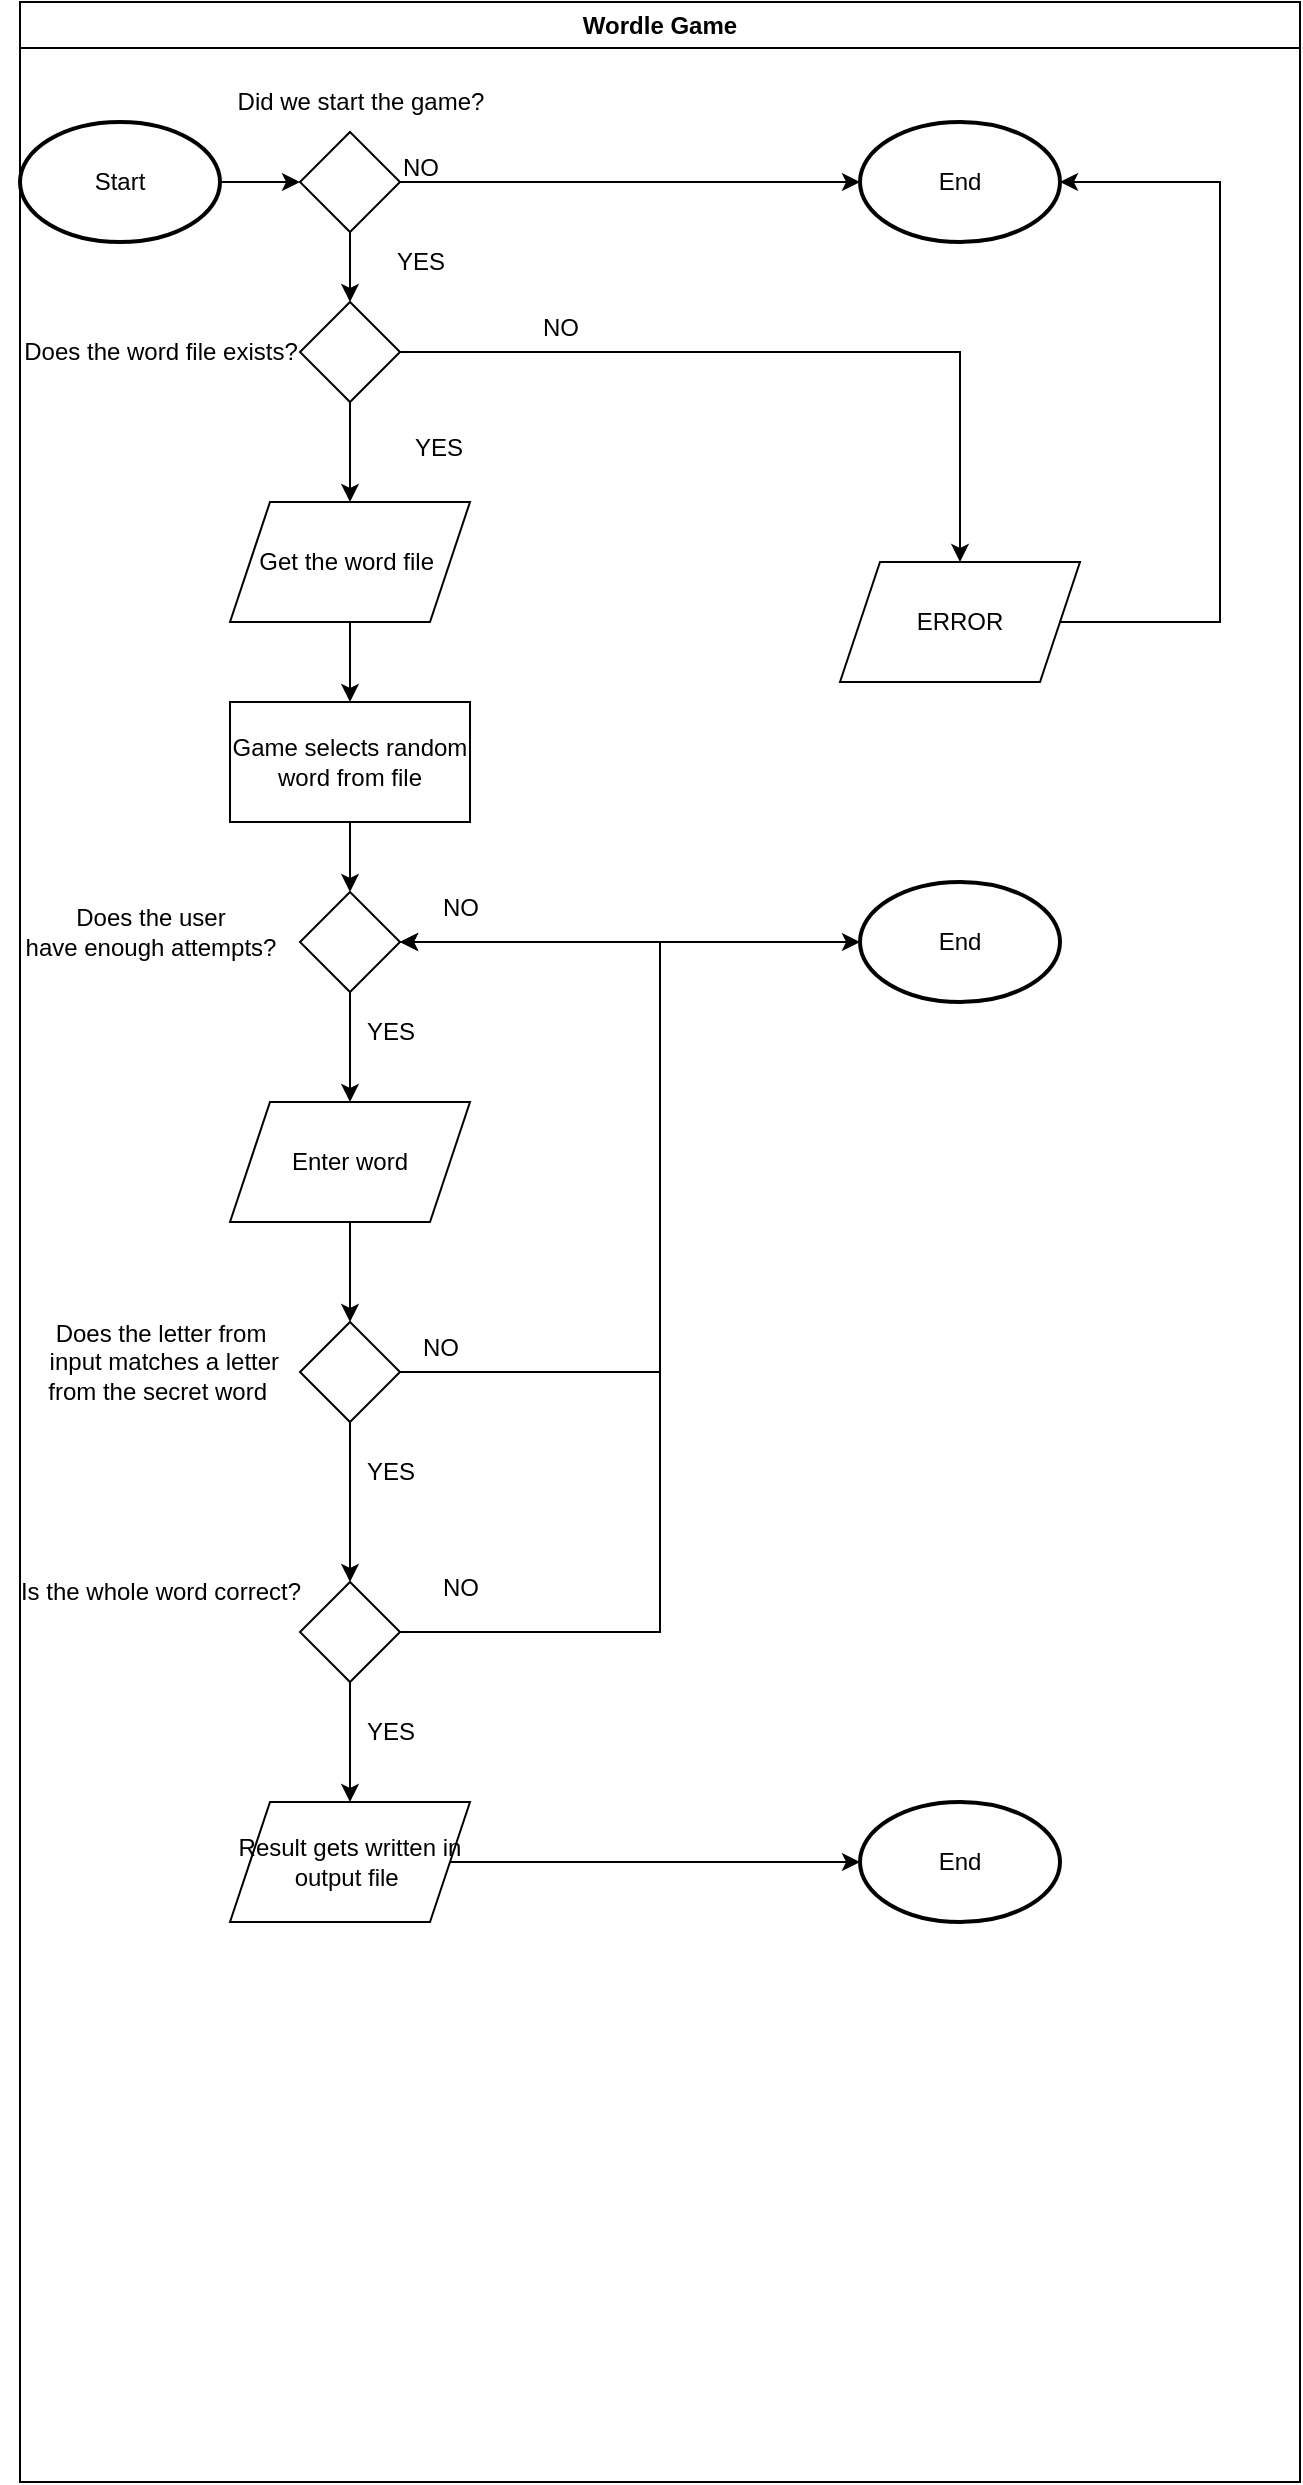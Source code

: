 <mxfile version="21.5.0" type="device">
  <diagram name="Seite-1" id="1A-EJZySvsrowMHgutVx">
    <mxGraphModel dx="1121" dy="1878" grid="1" gridSize="10" guides="1" tooltips="1" connect="1" arrows="1" fold="1" page="1" pageScale="1" pageWidth="827" pageHeight="1169" math="0" shadow="0">
      <root>
        <mxCell id="0" />
        <mxCell id="1" parent="0" />
        <mxCell id="D29m_pQ3IJg1fYKzYUhG-10" value="Wordle Game" style="swimlane;whiteSpace=wrap;html=1;" vertex="1" parent="1">
          <mxGeometry x="80" y="-320" width="640" height="1240" as="geometry" />
        </mxCell>
        <mxCell id="D29m_pQ3IJg1fYKzYUhG-17" value="" style="edgeStyle=orthogonalEdgeStyle;rounded=0;orthogonalLoop=1;jettySize=auto;html=1;" edge="1" parent="D29m_pQ3IJg1fYKzYUhG-10" source="D29m_pQ3IJg1fYKzYUhG-11" target="D29m_pQ3IJg1fYKzYUhG-15">
          <mxGeometry relative="1" as="geometry" />
        </mxCell>
        <mxCell id="D29m_pQ3IJg1fYKzYUhG-11" value="Start" style="strokeWidth=2;html=1;shape=mxgraph.flowchart.start_1;whiteSpace=wrap;" vertex="1" parent="D29m_pQ3IJg1fYKzYUhG-10">
          <mxGeometry y="60" width="100" height="60" as="geometry" />
        </mxCell>
        <mxCell id="D29m_pQ3IJg1fYKzYUhG-12" value="End" style="strokeWidth=2;html=1;shape=mxgraph.flowchart.start_1;whiteSpace=wrap;" vertex="1" parent="D29m_pQ3IJg1fYKzYUhG-10">
          <mxGeometry x="420" y="60" width="100" height="60" as="geometry" />
        </mxCell>
        <mxCell id="D29m_pQ3IJg1fYKzYUhG-16" value="" style="edgeStyle=orthogonalEdgeStyle;rounded=0;orthogonalLoop=1;jettySize=auto;html=1;" edge="1" parent="D29m_pQ3IJg1fYKzYUhG-10" source="D29m_pQ3IJg1fYKzYUhG-15" target="D29m_pQ3IJg1fYKzYUhG-12">
          <mxGeometry relative="1" as="geometry" />
        </mxCell>
        <mxCell id="D29m_pQ3IJg1fYKzYUhG-39" value="" style="edgeStyle=orthogonalEdgeStyle;rounded=0;orthogonalLoop=1;jettySize=auto;html=1;entryX=0.5;entryY=0;entryDx=0;entryDy=0;" edge="1" parent="D29m_pQ3IJg1fYKzYUhG-10" source="D29m_pQ3IJg1fYKzYUhG-15" target="D29m_pQ3IJg1fYKzYUhG-31">
          <mxGeometry relative="1" as="geometry" />
        </mxCell>
        <mxCell id="D29m_pQ3IJg1fYKzYUhG-15" value="" style="rhombus;whiteSpace=wrap;html=1;" vertex="1" parent="D29m_pQ3IJg1fYKzYUhG-10">
          <mxGeometry x="140" y="65" width="50" height="50" as="geometry" />
        </mxCell>
        <mxCell id="D29m_pQ3IJg1fYKzYUhG-18" value="Did we start the game?" style="text;html=1;align=center;verticalAlign=middle;resizable=0;points=[];autosize=1;strokeColor=none;fillColor=none;" vertex="1" parent="D29m_pQ3IJg1fYKzYUhG-10">
          <mxGeometry x="95" y="35" width="150" height="30" as="geometry" />
        </mxCell>
        <mxCell id="D29m_pQ3IJg1fYKzYUhG-41" value="" style="edgeStyle=orthogonalEdgeStyle;rounded=0;orthogonalLoop=1;jettySize=auto;html=1;" edge="1" parent="D29m_pQ3IJg1fYKzYUhG-10" source="D29m_pQ3IJg1fYKzYUhG-20" target="D29m_pQ3IJg1fYKzYUhG-23">
          <mxGeometry relative="1" as="geometry" />
        </mxCell>
        <mxCell id="D29m_pQ3IJg1fYKzYUhG-20" value="Get the word file&amp;nbsp;" style="shape=parallelogram;perimeter=parallelogramPerimeter;whiteSpace=wrap;html=1;fixedSize=1;" vertex="1" parent="D29m_pQ3IJg1fYKzYUhG-10">
          <mxGeometry x="105" y="250" width="120" height="60" as="geometry" />
        </mxCell>
        <mxCell id="D29m_pQ3IJg1fYKzYUhG-49" value="" style="edgeStyle=orthogonalEdgeStyle;rounded=0;orthogonalLoop=1;jettySize=auto;html=1;" edge="1" parent="D29m_pQ3IJg1fYKzYUhG-10" source="D29m_pQ3IJg1fYKzYUhG-23" target="D29m_pQ3IJg1fYKzYUhG-48">
          <mxGeometry relative="1" as="geometry" />
        </mxCell>
        <mxCell id="D29m_pQ3IJg1fYKzYUhG-23" value="Game selects random word from file" style="rounded=0;whiteSpace=wrap;html=1;" vertex="1" parent="D29m_pQ3IJg1fYKzYUhG-10">
          <mxGeometry x="105" y="350" width="120" height="60" as="geometry" />
        </mxCell>
        <mxCell id="D29m_pQ3IJg1fYKzYUhG-43" value="" style="edgeStyle=orthogonalEdgeStyle;rounded=0;orthogonalLoop=1;jettySize=auto;html=1;" edge="1" parent="D29m_pQ3IJg1fYKzYUhG-10" source="D29m_pQ3IJg1fYKzYUhG-26" target="D29m_pQ3IJg1fYKzYUhG-42">
          <mxGeometry relative="1" as="geometry" />
        </mxCell>
        <mxCell id="D29m_pQ3IJg1fYKzYUhG-26" value="Enter word" style="shape=parallelogram;perimeter=parallelogramPerimeter;whiteSpace=wrap;html=1;fixedSize=1;" vertex="1" parent="D29m_pQ3IJg1fYKzYUhG-10">
          <mxGeometry x="105" y="550" width="120" height="60" as="geometry" />
        </mxCell>
        <mxCell id="D29m_pQ3IJg1fYKzYUhG-34" style="edgeStyle=orthogonalEdgeStyle;rounded=0;orthogonalLoop=1;jettySize=auto;html=1;" edge="1" parent="D29m_pQ3IJg1fYKzYUhG-10" source="D29m_pQ3IJg1fYKzYUhG-31" target="D29m_pQ3IJg1fYKzYUhG-33">
          <mxGeometry relative="1" as="geometry" />
        </mxCell>
        <mxCell id="D29m_pQ3IJg1fYKzYUhG-38" value="" style="edgeStyle=orthogonalEdgeStyle;rounded=0;orthogonalLoop=1;jettySize=auto;html=1;" edge="1" parent="D29m_pQ3IJg1fYKzYUhG-10" source="D29m_pQ3IJg1fYKzYUhG-31" target="D29m_pQ3IJg1fYKzYUhG-20">
          <mxGeometry relative="1" as="geometry" />
        </mxCell>
        <mxCell id="D29m_pQ3IJg1fYKzYUhG-31" value="" style="rhombus;whiteSpace=wrap;html=1;" vertex="1" parent="D29m_pQ3IJg1fYKzYUhG-10">
          <mxGeometry x="140" y="150" width="50" height="50" as="geometry" />
        </mxCell>
        <mxCell id="D29m_pQ3IJg1fYKzYUhG-37" style="edgeStyle=orthogonalEdgeStyle;rounded=0;orthogonalLoop=1;jettySize=auto;html=1;entryX=1;entryY=0.5;entryDx=0;entryDy=0;entryPerimeter=0;exitX=1;exitY=0.5;exitDx=0;exitDy=0;" edge="1" parent="D29m_pQ3IJg1fYKzYUhG-10" source="D29m_pQ3IJg1fYKzYUhG-33" target="D29m_pQ3IJg1fYKzYUhG-12">
          <mxGeometry relative="1" as="geometry">
            <mxPoint x="596" y="260" as="sourcePoint" />
            <mxPoint x="510" y="40" as="targetPoint" />
            <Array as="points">
              <mxPoint x="600" y="310" />
              <mxPoint x="600" y="90" />
            </Array>
          </mxGeometry>
        </mxCell>
        <mxCell id="D29m_pQ3IJg1fYKzYUhG-33" value="ERROR" style="shape=parallelogram;perimeter=parallelogramPerimeter;whiteSpace=wrap;html=1;fixedSize=1;" vertex="1" parent="D29m_pQ3IJg1fYKzYUhG-10">
          <mxGeometry x="410" y="280" width="120" height="60" as="geometry" />
        </mxCell>
        <mxCell id="D29m_pQ3IJg1fYKzYUhG-32" value="Does the word file exists?" style="text;html=1;align=center;verticalAlign=middle;resizable=0;points=[];autosize=1;strokeColor=none;fillColor=none;" vertex="1" parent="D29m_pQ3IJg1fYKzYUhG-10">
          <mxGeometry x="-10" y="160" width="160" height="30" as="geometry" />
        </mxCell>
        <mxCell id="D29m_pQ3IJg1fYKzYUhG-22" value="YES" style="text;html=1;align=center;verticalAlign=middle;resizable=0;points=[];autosize=1;strokeColor=none;fillColor=none;" vertex="1" parent="D29m_pQ3IJg1fYKzYUhG-10">
          <mxGeometry x="175" y="115" width="50" height="30" as="geometry" />
        </mxCell>
        <mxCell id="D29m_pQ3IJg1fYKzYUhG-40" value="YES" style="text;html=1;align=center;verticalAlign=middle;resizable=0;points=[];autosize=1;strokeColor=none;fillColor=none;" vertex="1" parent="D29m_pQ3IJg1fYKzYUhG-10">
          <mxGeometry x="184" y="208" width="50" height="30" as="geometry" />
        </mxCell>
        <mxCell id="D29m_pQ3IJg1fYKzYUhG-57" style="edgeStyle=orthogonalEdgeStyle;rounded=0;orthogonalLoop=1;jettySize=auto;html=1;exitX=0.5;exitY=1;exitDx=0;exitDy=0;" edge="1" parent="D29m_pQ3IJg1fYKzYUhG-10" source="D29m_pQ3IJg1fYKzYUhG-42">
          <mxGeometry relative="1" as="geometry">
            <mxPoint x="165" y="790" as="targetPoint" />
          </mxGeometry>
        </mxCell>
        <mxCell id="D29m_pQ3IJg1fYKzYUhG-42" value="" style="rhombus;whiteSpace=wrap;html=1;" vertex="1" parent="D29m_pQ3IJg1fYKzYUhG-10">
          <mxGeometry x="140" y="660" width="50" height="50" as="geometry" />
        </mxCell>
        <mxCell id="D29m_pQ3IJg1fYKzYUhG-44" value="Does the letter from&lt;br&gt;&amp;nbsp;input matches a letter &lt;br&gt;from the secret word&amp;nbsp;" style="text;html=1;align=center;verticalAlign=middle;resizable=0;points=[];autosize=1;strokeColor=none;fillColor=none;" vertex="1" parent="D29m_pQ3IJg1fYKzYUhG-10">
          <mxGeometry y="650" width="140" height="60" as="geometry" />
        </mxCell>
        <mxCell id="D29m_pQ3IJg1fYKzYUhG-50" value="" style="edgeStyle=orthogonalEdgeStyle;rounded=0;orthogonalLoop=1;jettySize=auto;html=1;" edge="1" parent="D29m_pQ3IJg1fYKzYUhG-10" source="D29m_pQ3IJg1fYKzYUhG-48" target="D29m_pQ3IJg1fYKzYUhG-26">
          <mxGeometry relative="1" as="geometry" />
        </mxCell>
        <mxCell id="D29m_pQ3IJg1fYKzYUhG-54" value="" style="edgeStyle=orthogonalEdgeStyle;rounded=0;orthogonalLoop=1;jettySize=auto;html=1;" edge="1" parent="D29m_pQ3IJg1fYKzYUhG-10" source="D29m_pQ3IJg1fYKzYUhG-48" target="D29m_pQ3IJg1fYKzYUhG-53">
          <mxGeometry relative="1" as="geometry" />
        </mxCell>
        <mxCell id="D29m_pQ3IJg1fYKzYUhG-48" value="" style="rhombus;whiteSpace=wrap;html=1;" vertex="1" parent="D29m_pQ3IJg1fYKzYUhG-10">
          <mxGeometry x="140" y="445" width="50" height="50" as="geometry" />
        </mxCell>
        <mxCell id="D29m_pQ3IJg1fYKzYUhG-51" value="Does the user&lt;br&gt;have enough attempts?" style="text;html=1;align=center;verticalAlign=middle;resizable=0;points=[];autosize=1;strokeColor=none;fillColor=none;" vertex="1" parent="D29m_pQ3IJg1fYKzYUhG-10">
          <mxGeometry x="-10" y="445" width="150" height="40" as="geometry" />
        </mxCell>
        <mxCell id="D29m_pQ3IJg1fYKzYUhG-52" value="YES" style="text;html=1;align=center;verticalAlign=middle;resizable=0;points=[];autosize=1;strokeColor=none;fillColor=none;" vertex="1" parent="D29m_pQ3IJg1fYKzYUhG-10">
          <mxGeometry x="160" y="500" width="50" height="30" as="geometry" />
        </mxCell>
        <mxCell id="D29m_pQ3IJg1fYKzYUhG-53" value="End" style="strokeWidth=2;html=1;shape=mxgraph.flowchart.start_1;whiteSpace=wrap;" vertex="1" parent="D29m_pQ3IJg1fYKzYUhG-10">
          <mxGeometry x="420" y="440" width="100" height="60" as="geometry" />
        </mxCell>
        <mxCell id="D29m_pQ3IJg1fYKzYUhG-56" value="YES" style="text;html=1;align=center;verticalAlign=middle;resizable=0;points=[];autosize=1;strokeColor=none;fillColor=none;" vertex="1" parent="D29m_pQ3IJg1fYKzYUhG-10">
          <mxGeometry x="160" y="720" width="50" height="30" as="geometry" />
        </mxCell>
        <mxCell id="D29m_pQ3IJg1fYKzYUhG-63" value="" style="edgeStyle=orthogonalEdgeStyle;rounded=0;orthogonalLoop=1;jettySize=auto;html=1;" edge="1" parent="D29m_pQ3IJg1fYKzYUhG-10" source="D29m_pQ3IJg1fYKzYUhG-59" target="D29m_pQ3IJg1fYKzYUhG-62">
          <mxGeometry relative="1" as="geometry" />
        </mxCell>
        <mxCell id="D29m_pQ3IJg1fYKzYUhG-59" value="" style="rhombus;whiteSpace=wrap;html=1;" vertex="1" parent="D29m_pQ3IJg1fYKzYUhG-10">
          <mxGeometry x="140" y="790" width="50" height="50" as="geometry" />
        </mxCell>
        <mxCell id="D29m_pQ3IJg1fYKzYUhG-60" value="Is the whole word correct?" style="text;html=1;align=center;verticalAlign=middle;resizable=0;points=[];autosize=1;strokeColor=none;fillColor=none;" vertex="1" parent="D29m_pQ3IJg1fYKzYUhG-10">
          <mxGeometry x="-10" y="780" width="160" height="30" as="geometry" />
        </mxCell>
        <mxCell id="D29m_pQ3IJg1fYKzYUhG-65" value="" style="edgeStyle=orthogonalEdgeStyle;rounded=0;orthogonalLoop=1;jettySize=auto;html=1;entryX=0;entryY=0.5;entryDx=0;entryDy=0;entryPerimeter=0;" edge="1" parent="D29m_pQ3IJg1fYKzYUhG-10" source="D29m_pQ3IJg1fYKzYUhG-62" target="D29m_pQ3IJg1fYKzYUhG-66">
          <mxGeometry relative="1" as="geometry">
            <mxPoint x="325" y="930" as="targetPoint" />
          </mxGeometry>
        </mxCell>
        <mxCell id="D29m_pQ3IJg1fYKzYUhG-62" value="Result gets written in output file&amp;nbsp;" style="shape=parallelogram;perimeter=parallelogramPerimeter;whiteSpace=wrap;html=1;fixedSize=1;" vertex="1" parent="D29m_pQ3IJg1fYKzYUhG-10">
          <mxGeometry x="105" y="900" width="120" height="60" as="geometry" />
        </mxCell>
        <mxCell id="D29m_pQ3IJg1fYKzYUhG-66" value="End" style="strokeWidth=2;html=1;shape=mxgraph.flowchart.start_1;whiteSpace=wrap;" vertex="1" parent="D29m_pQ3IJg1fYKzYUhG-10">
          <mxGeometry x="420" y="900" width="100" height="60" as="geometry" />
        </mxCell>
        <mxCell id="D29m_pQ3IJg1fYKzYUhG-67" value="YES" style="text;html=1;align=center;verticalAlign=middle;resizable=0;points=[];autosize=1;strokeColor=none;fillColor=none;" vertex="1" parent="D29m_pQ3IJg1fYKzYUhG-10">
          <mxGeometry x="160" y="850" width="50" height="30" as="geometry" />
        </mxCell>
        <mxCell id="D29m_pQ3IJg1fYKzYUhG-69" value="" style="endArrow=classic;html=1;rounded=0;entryX=1;entryY=0.5;entryDx=0;entryDy=0;exitX=1;exitY=0.5;exitDx=0;exitDy=0;" edge="1" parent="D29m_pQ3IJg1fYKzYUhG-10" source="D29m_pQ3IJg1fYKzYUhG-59" target="D29m_pQ3IJg1fYKzYUhG-48">
          <mxGeometry width="50" height="50" relative="1" as="geometry">
            <mxPoint x="350" y="650" as="sourcePoint" />
            <mxPoint x="400" y="600" as="targetPoint" />
            <Array as="points">
              <mxPoint x="320" y="815" />
              <mxPoint x="320" y="470" />
            </Array>
          </mxGeometry>
        </mxCell>
        <mxCell id="D29m_pQ3IJg1fYKzYUhG-70" value="" style="endArrow=classic;html=1;rounded=0;entryX=1;entryY=0.5;entryDx=0;entryDy=0;exitX=1;exitY=0.5;exitDx=0;exitDy=0;" edge="1" parent="D29m_pQ3IJg1fYKzYUhG-10" source="D29m_pQ3IJg1fYKzYUhG-42" target="D29m_pQ3IJg1fYKzYUhG-48">
          <mxGeometry width="50" height="50" relative="1" as="geometry">
            <mxPoint x="350" y="650" as="sourcePoint" />
            <mxPoint x="400" y="600" as="targetPoint" />
            <Array as="points">
              <mxPoint x="320" y="685" />
              <mxPoint x="320" y="470" />
            </Array>
          </mxGeometry>
        </mxCell>
        <mxCell id="D29m_pQ3IJg1fYKzYUhG-19" value="NO" style="text;html=1;align=center;verticalAlign=middle;resizable=0;points=[];autosize=1;strokeColor=none;fillColor=none;" vertex="1" parent="1">
          <mxGeometry x="260" y="-252" width="40" height="30" as="geometry" />
        </mxCell>
        <mxCell id="D29m_pQ3IJg1fYKzYUhG-35" value="NO" style="text;html=1;align=center;verticalAlign=middle;resizable=0;points=[];autosize=1;strokeColor=none;fillColor=none;" vertex="1" parent="1">
          <mxGeometry x="330" y="-172" width="40" height="30" as="geometry" />
        </mxCell>
        <mxCell id="D29m_pQ3IJg1fYKzYUhG-47" value="NO" style="text;html=1;align=center;verticalAlign=middle;resizable=0;points=[];autosize=1;strokeColor=none;fillColor=none;" vertex="1" parent="1">
          <mxGeometry x="270" y="338" width="40" height="30" as="geometry" />
        </mxCell>
        <mxCell id="D29m_pQ3IJg1fYKzYUhG-55" value="NO" style="text;html=1;align=center;verticalAlign=middle;resizable=0;points=[];autosize=1;strokeColor=none;fillColor=none;" vertex="1" parent="1">
          <mxGeometry x="280" y="118" width="40" height="30" as="geometry" />
        </mxCell>
        <mxCell id="D29m_pQ3IJg1fYKzYUhG-71" value="NO" style="text;html=1;align=center;verticalAlign=middle;resizable=0;points=[];autosize=1;strokeColor=none;fillColor=none;" vertex="1" parent="1">
          <mxGeometry x="280" y="458" width="40" height="30" as="geometry" />
        </mxCell>
      </root>
    </mxGraphModel>
  </diagram>
</mxfile>
